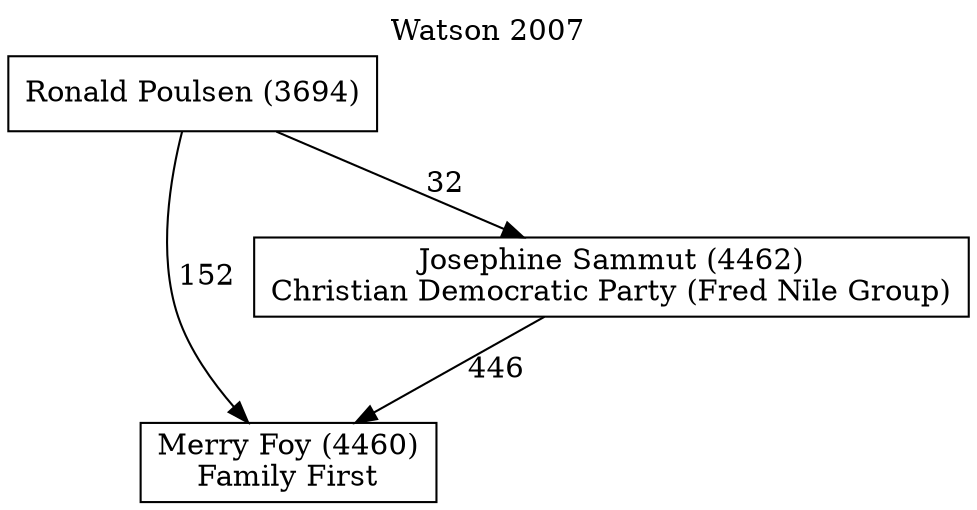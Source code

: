 // House preference flow
digraph "Merry Foy (4460)_Watson_2007" {
	graph [label="Watson 2007" labelloc=t mclimit=10]
	node [shape=box]
	"Merry Foy (4460)" [label="Merry Foy (4460)
Family First"]
	"Josephine Sammut (4462)" [label="Josephine Sammut (4462)
Christian Democratic Party (Fred Nile Group)"]
	"Ronald Poulsen (3694)" [label="Ronald Poulsen (3694)
"]
	"Josephine Sammut (4462)" -> "Merry Foy (4460)" [label=446]
	"Ronald Poulsen (3694)" -> "Josephine Sammut (4462)" [label=32]
	"Ronald Poulsen (3694)" -> "Merry Foy (4460)" [label=152]
}
